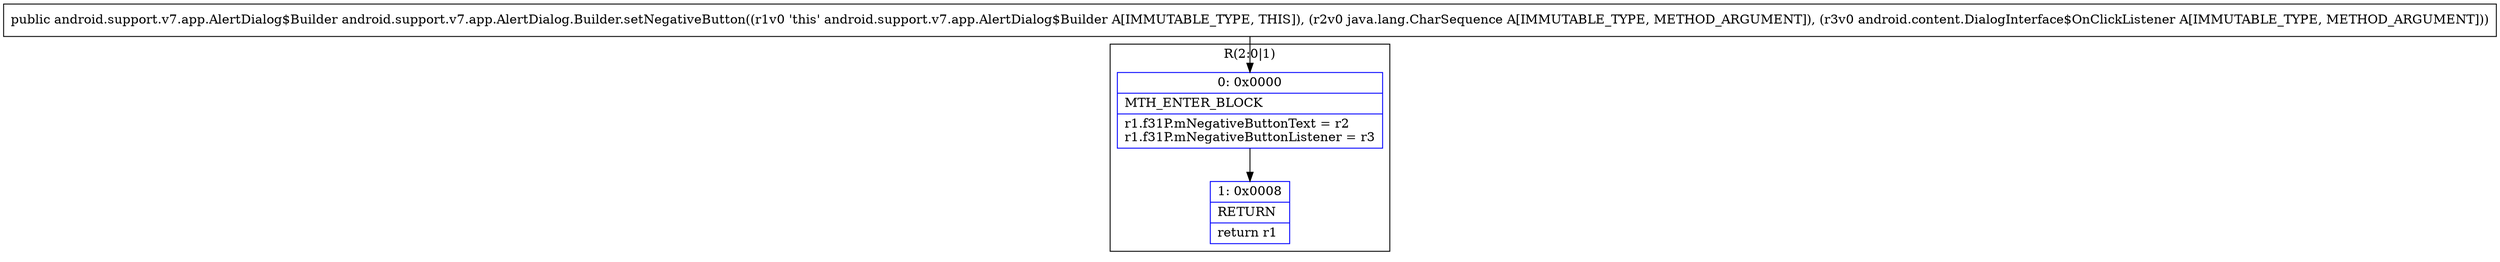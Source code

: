 digraph "CFG forandroid.support.v7.app.AlertDialog.Builder.setNegativeButton(Ljava\/lang\/CharSequence;Landroid\/content\/DialogInterface$OnClickListener;)Landroid\/support\/v7\/app\/AlertDialog$Builder;" {
subgraph cluster_Region_1974737637 {
label = "R(2:0|1)";
node [shape=record,color=blue];
Node_0 [shape=record,label="{0\:\ 0x0000|MTH_ENTER_BLOCK\l|r1.f31P.mNegativeButtonText = r2\lr1.f31P.mNegativeButtonListener = r3\l}"];
Node_1 [shape=record,label="{1\:\ 0x0008|RETURN\l|return r1\l}"];
}
MethodNode[shape=record,label="{public android.support.v7.app.AlertDialog$Builder android.support.v7.app.AlertDialog.Builder.setNegativeButton((r1v0 'this' android.support.v7.app.AlertDialog$Builder A[IMMUTABLE_TYPE, THIS]), (r2v0 java.lang.CharSequence A[IMMUTABLE_TYPE, METHOD_ARGUMENT]), (r3v0 android.content.DialogInterface$OnClickListener A[IMMUTABLE_TYPE, METHOD_ARGUMENT])) }"];
MethodNode -> Node_0;
Node_0 -> Node_1;
}

